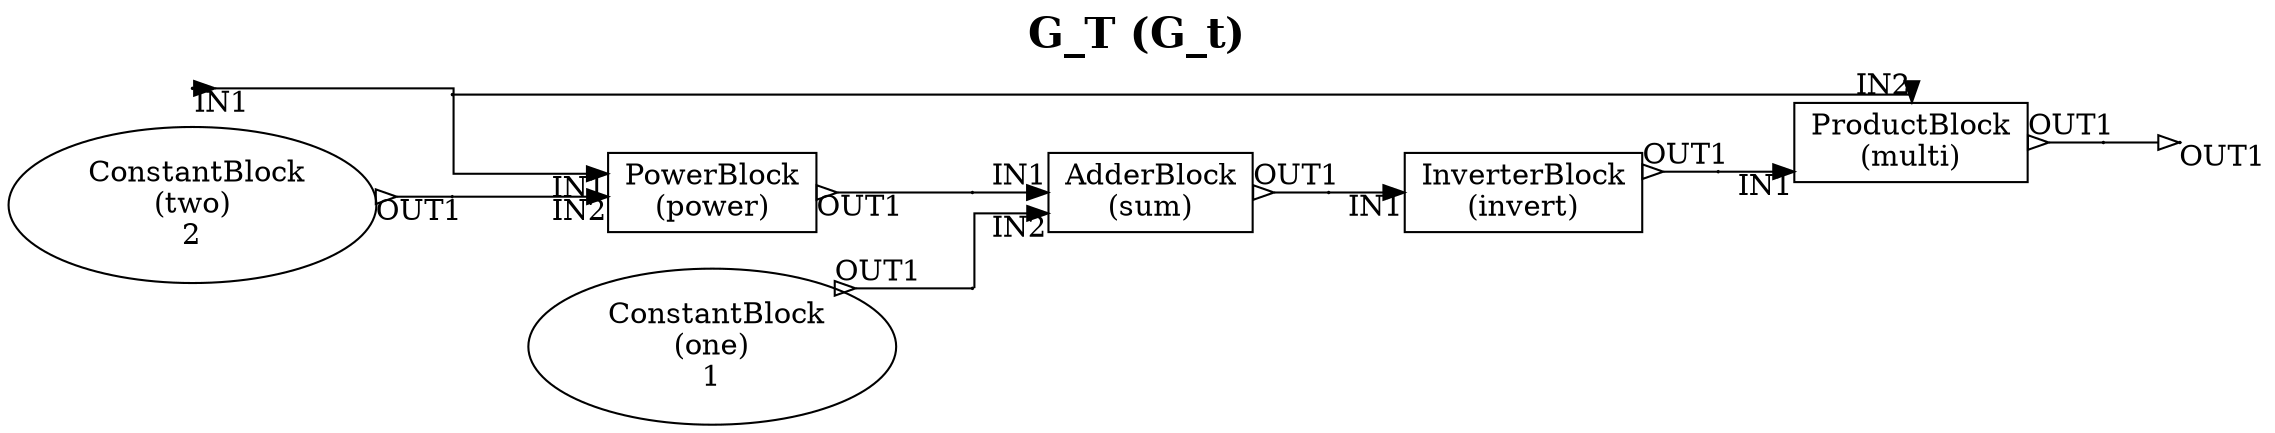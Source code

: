// CBD model of the G_T block
// Created with CBD.converters.CBDDraw
digraph model {
 splines=ortho;
 label=<<B>G_T (G_t)</B>>;
 labelloc="t";
 fontsize=20;
 rankdir="LR";
 node_4343972432_IN1 [shape=point, width=0.01, height=0.01];
 inter_4343972432_IN1 [shape=point, width=0.01, height=0.01];
 node_4343972432_IN1 -> inter_4343972432_IN1 [taillabel="IN1", arrowhead="none", arrowtail="inv", dir=both];
 node_4953486000 [label=" ConstantBlock\n(one)\n1", shape=ellipse];
 inter_4953486000_OUT1 [shape=point, width=0.01, height=0.01];
 node_4953486000 -> inter_4953486000_OUT1 [taillabel="OUT1", arrowtail="oinv", arrowhead="none", dir=both];
 node_11493759152 [label=" ConstantBlock\n(two)\n2", shape=ellipse];
 inter_11493759152_OUT1 [shape=point, width=0.01, height=0.01];
 node_11493759152 -> inter_11493759152_OUT1 [taillabel="OUT1", arrowtail="oinv", arrowhead="none", dir=both];
 node_11493759296 [label="PowerBlock\n(power)", shape=box];
 inter_4343972432_IN1 -> node_11493759296 [headlabel="IN1", arrowhead="normal", arrowtail="none", dir=both];
 inter_11493759152_OUT1 -> node_11493759296 [headlabel="IN2", arrowhead="normal", arrowtail="none", dir=both];
 inter_11493759296_OUT1 [shape=point, width=0.01, height=0.01];
 node_11493759296 -> inter_11493759296_OUT1 [taillabel="OUT1", arrowtail="oinv", arrowhead="none", dir=both];
 node_11493760400 [label="ProductBlock\n(multi)", shape=box];
 inter_11493759968_OUT1 -> node_11493760400 [headlabel="IN1", arrowhead="normal", arrowtail="none", dir=both];
 inter_4343972432_IN1 -> node_11493760400 [headlabel="IN2", arrowhead="normal", arrowtail="none", dir=both];
 inter_11493760400_OUT1 [shape=point, width=0.01, height=0.01];
 node_11493760400 -> inter_11493760400_OUT1 [taillabel="OUT1", arrowtail="oinv", arrowhead="none", dir=both];
 node_11493759968 [label="InverterBlock\n(invert)", shape=box];
 inter_11493778192_OUT1 -> node_11493759968 [headlabel="IN1", arrowhead="normal", arrowtail="none", dir=both];
 inter_11493759968_OUT1 [shape=point, width=0.01, height=0.01];
 node_11493759968 -> inter_11493759968_OUT1 [taillabel="OUT1", arrowtail="oinv", arrowhead="none", dir=both];
 node_11493778192 [label="AdderBlock\n(sum)", shape=box];
 inter_11493759296_OUT1 -> node_11493778192 [headlabel="IN1", arrowhead="normal", arrowtail="none", dir=both];
 inter_4953486000_OUT1 -> node_11493778192 [headlabel="IN2", arrowhead="normal", arrowtail="none", dir=both];
 inter_11493778192_OUT1 [shape=point, width=0.01, height=0.01];
 node_11493778192 -> inter_11493778192_OUT1 [taillabel="OUT1", arrowtail="oinv", arrowhead="none", dir=both];
 node_4343972432_OUT1 [shape=point, width=0.01, height=0.01];
 inter_11493760400_OUT1 -> node_4343972432_OUT1 [headlabel="OUT1", arrowhead="onormal", arrowtail="none", dir=both];

}